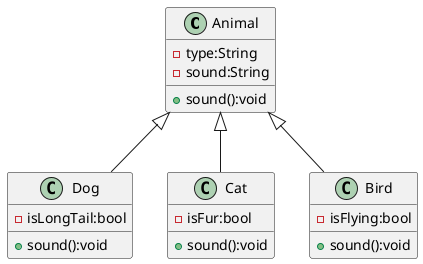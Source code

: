 @startuml

Class Animal {
- type:String
- sound:String

+ sound():void
}
class Dog extends Animal {
- isLongTail:bool
+ sound():void
}

class Cat extends Animal {
- isFur:bool
+ sound():void
}

class Bird extends Animal {
- isFlying:bool
+ sound():void
}

@enduml